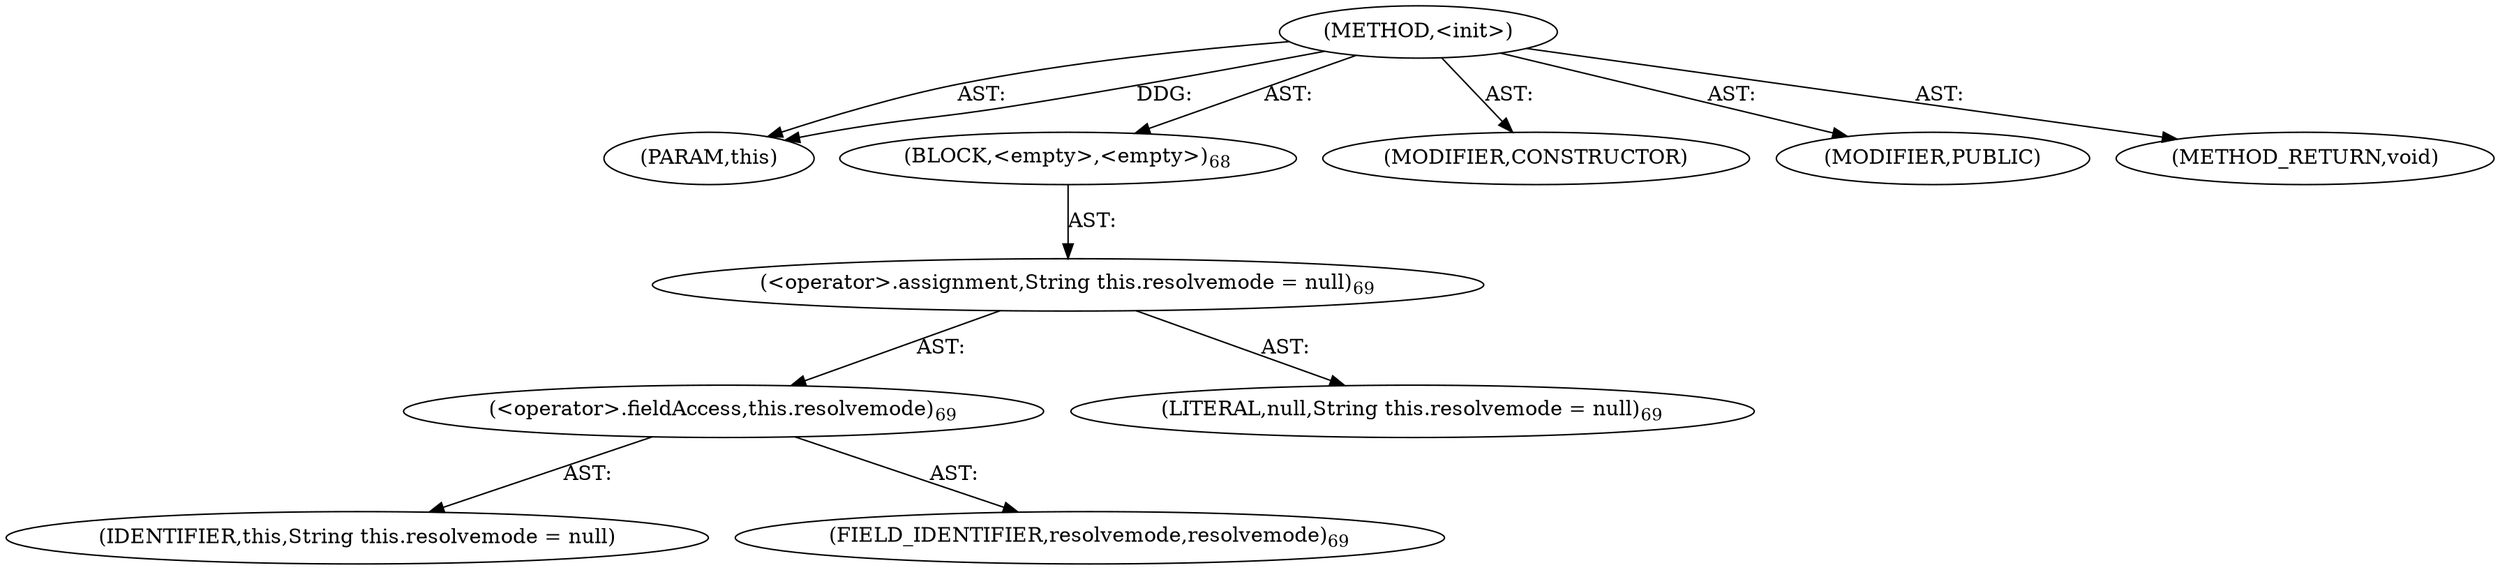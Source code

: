 digraph "&lt;init&gt;" {  
"111669149707" [label = <(METHOD,&lt;init&gt;)> ]
"115964117008" [label = <(PARAM,this)> ]
"25769803809" [label = <(BLOCK,&lt;empty&gt;,&lt;empty&gt;)<SUB>68</SUB>> ]
"30064771155" [label = <(&lt;operator&gt;.assignment,String this.resolvemode = null)<SUB>69</SUB>> ]
"30064771156" [label = <(&lt;operator&gt;.fieldAccess,this.resolvemode)<SUB>69</SUB>> ]
"68719476803" [label = <(IDENTIFIER,this,String this.resolvemode = null)> ]
"55834574871" [label = <(FIELD_IDENTIFIER,resolvemode,resolvemode)<SUB>69</SUB>> ]
"90194313235" [label = <(LITERAL,null,String this.resolvemode = null)<SUB>69</SUB>> ]
"133143986215" [label = <(MODIFIER,CONSTRUCTOR)> ]
"133143986216" [label = <(MODIFIER,PUBLIC)> ]
"128849018891" [label = <(METHOD_RETURN,void)> ]
  "111669149707" -> "115964117008"  [ label = "AST: "] 
  "111669149707" -> "25769803809"  [ label = "AST: "] 
  "111669149707" -> "133143986215"  [ label = "AST: "] 
  "111669149707" -> "133143986216"  [ label = "AST: "] 
  "111669149707" -> "128849018891"  [ label = "AST: "] 
  "25769803809" -> "30064771155"  [ label = "AST: "] 
  "30064771155" -> "30064771156"  [ label = "AST: "] 
  "30064771155" -> "90194313235"  [ label = "AST: "] 
  "30064771156" -> "68719476803"  [ label = "AST: "] 
  "30064771156" -> "55834574871"  [ label = "AST: "] 
  "111669149707" -> "115964117008"  [ label = "DDG: "] 
}
